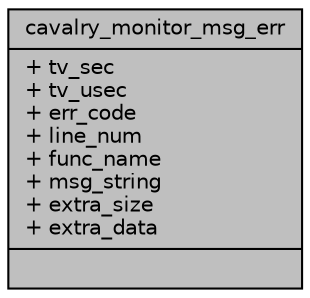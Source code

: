 digraph "cavalry_monitor_msg_err"
{
 // INTERACTIVE_SVG=YES
 // LATEX_PDF_SIZE
  bgcolor="transparent";
  edge [fontname="Helvetica",fontsize="10",labelfontname="Helvetica",labelfontsize="10"];
  node [fontname="Helvetica",fontsize="10",shape=record];
  Node1 [label="{cavalry_monitor_msg_err\n|+ tv_sec\l+ tv_usec\l+ err_code\l+ line_num\l+ func_name\l+ msg_string\l+ extra_size\l+ extra_data\l|}",height=0.2,width=0.4,color="black", fillcolor="grey75", style="filled", fontcolor="black",tooltip=" "];
}
